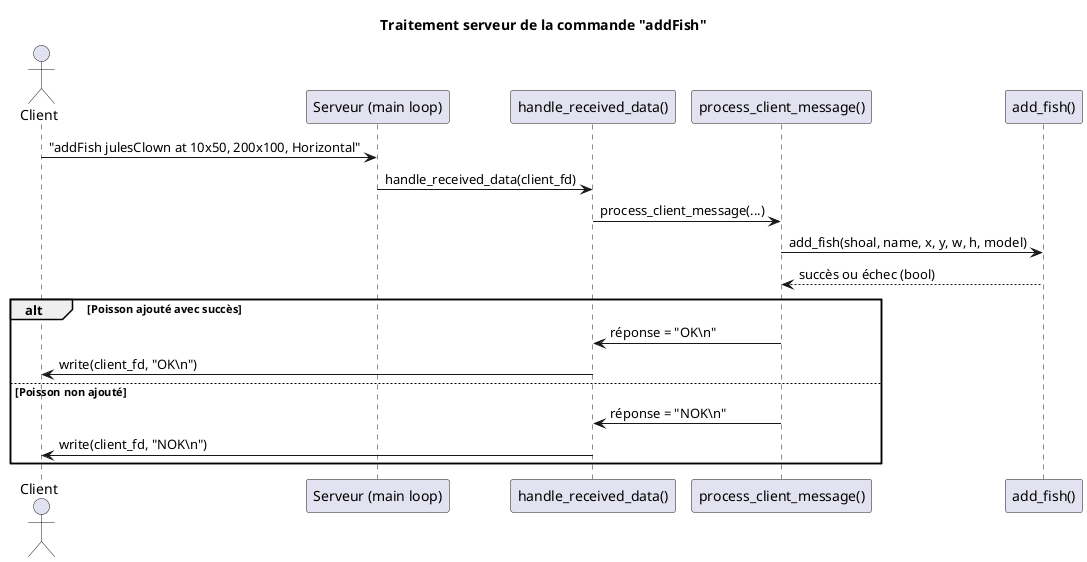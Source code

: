@startuml server_addFish_sequence

title Traitement serveur de la commande "addFish"

actor Client
participant "Serveur (main loop)" as Server
participant "handle_received_data()" as HRD
participant "process_client_message()" as PCM
participant "add_fish()" as AddFish

Client -> Server : "addFish julesClown at 10x50, 200x100, Horizontal"
Server -> HRD : handle_received_data(client_fd)

HRD -> PCM : process_client_message(...)

PCM -> AddFish : add_fish(shoal, name, x, y, w, h, model)
AddFish --> PCM : succès ou échec (bool)

alt Poisson ajouté avec succès
    PCM -> HRD : réponse = "OK\\n"
    HRD -> Client : write(client_fd, "OK\\n")
else Poisson non ajouté
    PCM -> HRD : réponse = "NOK\\n"
    HRD -> Client : write(client_fd, "NOK\\n")
end

@enduml
